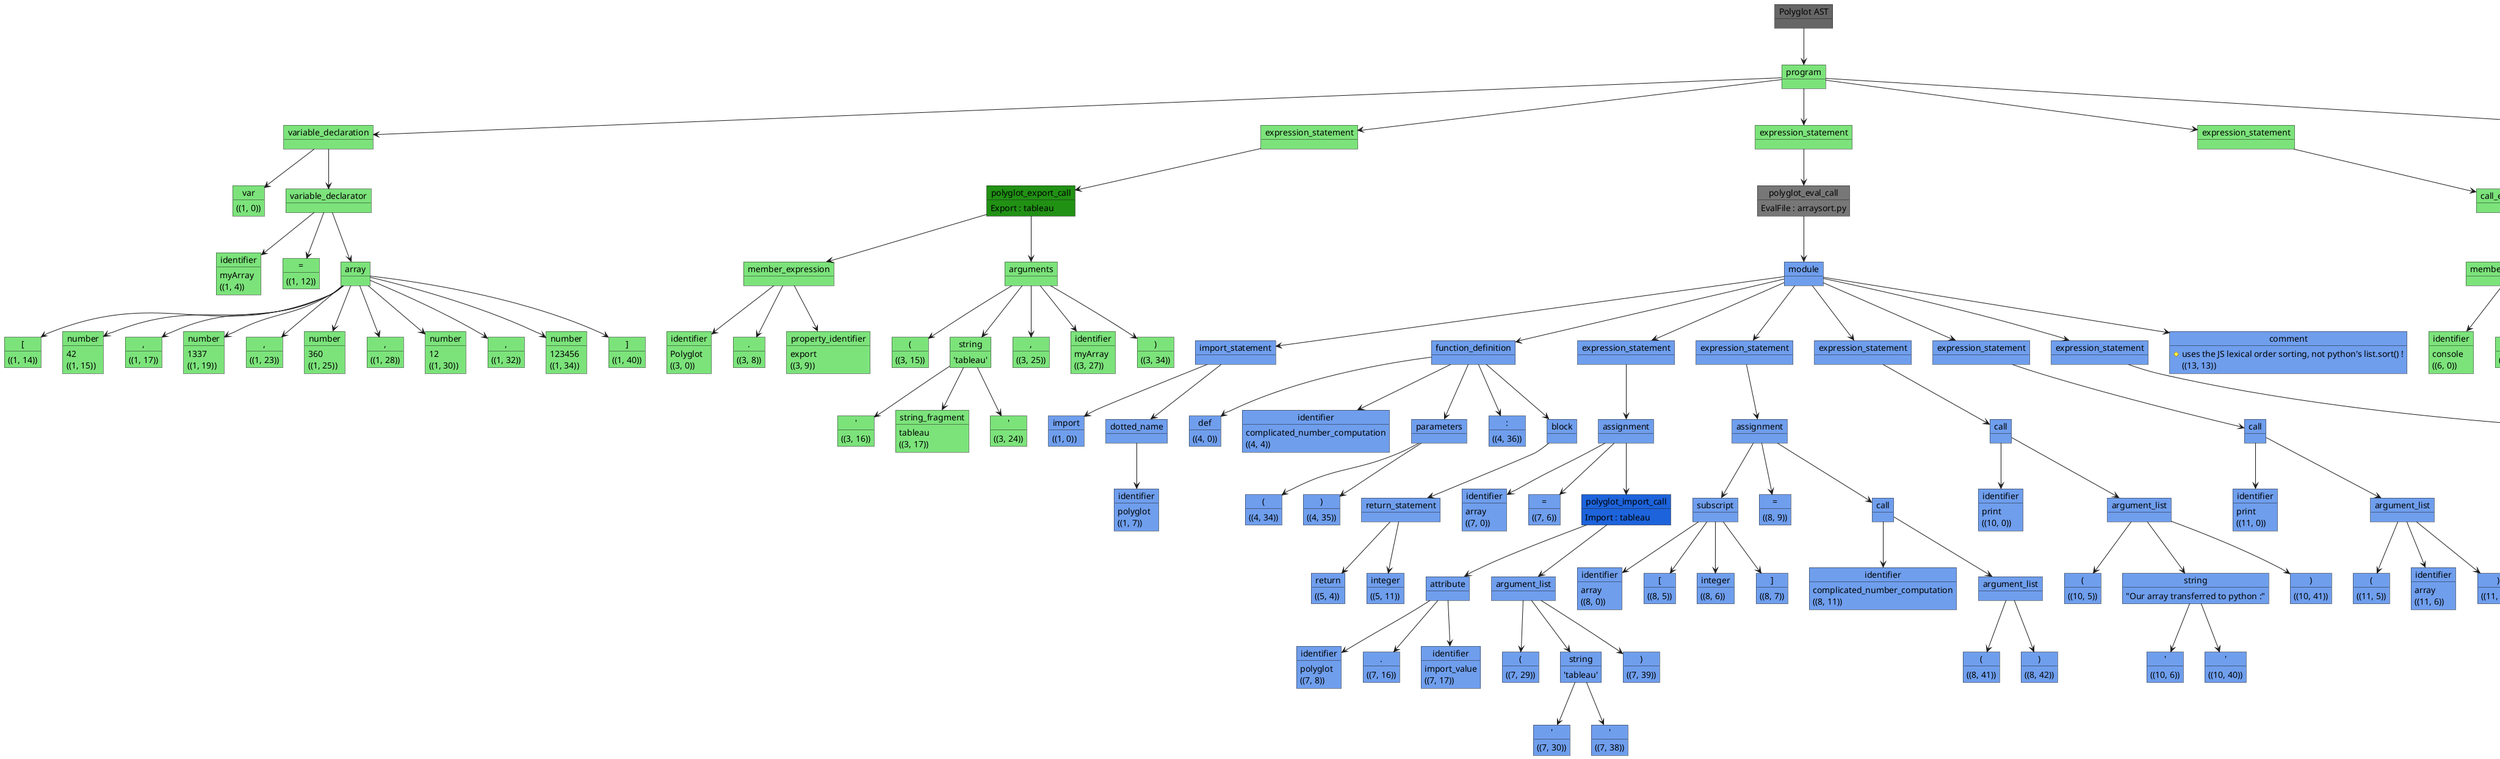 @startuml
object "Polyglot AST" as 0 #666
object "program" as 1 #7ce37b
0 -down-> 1
object "variable_declaration" as 2 #7ce37b
1 -down-> 2
object "var" as 3 #7ce37b
3 : ((1, 0))
2 -down-> 3
object "variable_declarator" as 5 #7ce37b
2 -down-> 5
object "identifier" as 6 #7ce37b
6 : myArray
6 : ((1, 4))
5 -down-> 6
object "=" as 8 #7ce37b
8 : ((1, 12))
5 -down-> 8
object "array" as 10 #7ce37b
5 -down-> 10
object "[" as 11 #7ce37b
11 : ((1, 14))
10 -down-> 11
object "number" as 13 #7ce37b
13 : 42
13 : ((1, 15))
10 -down-> 13
object "," as 15 #7ce37b
15 : ((1, 17))
10 -down-> 15
object "number" as 17 #7ce37b
17 : 1337
17 : ((1, 19))
10 -down-> 17
object "," as 19 #7ce37b
19 : ((1, 23))
10 -down-> 19
object "number" as 21 #7ce37b
21 : 360
21 : ((1, 25))
10 -down-> 21
object "," as 23 #7ce37b
23 : ((1, 28))
10 -down-> 23
object "number" as 25 #7ce37b
25 : 12
25 : ((1, 30))
10 -down-> 25
object "," as 27 #7ce37b
27 : ((1, 32))
10 -down-> 27
object "number" as 29 #7ce37b
29 : 123456
29 : ((1, 34))
10 -down-> 29
object "]" as 31 #7ce37b
31 : ((1, 40))
10 -down-> 31
object "expression_statement" as 36 #7ce37b
1 -down-> 36
object "polyglot_export_call" as 37 #219114
37 : Export : tableau
36 -down-> 37
object "member_expression" as 38 #7ce37b
37 -down-> 38
object "identifier" as 39 #7ce37b
39 : Polyglot
39 : ((3, 0))
38 -down-> 39
object "." as 41 #7ce37b
41 : ((3, 8))
38 -down-> 41
object "property_identifier" as 43 #7ce37b
43 : export
43 : ((3, 9))
38 -down-> 43
object "arguments" as 46 #7ce37b
37 -down-> 46
object "(" as 47 #7ce37b
47 : ((3, 15))
46 -down-> 47
object "string" as 49 #7ce37b
49 : 'tableau'
46 -down-> 49
object "'" as 50 #7ce37b
50 : ((3, 16))
49 -down-> 50
object "string_fragment" as 52 #7ce37b
52 : tableau
52 : ((3, 17))
49 -down-> 52
object "'" as 54 #7ce37b
54 : ((3, 24))
49 -down-> 54
object "," as 57 #7ce37b
57 : ((3, 25))
46 -down-> 57
object "identifier" as 59 #7ce37b
59 : myArray
59 : ((3, 27))
46 -down-> 59
object ")" as 61 #7ce37b
61 : ((3, 34))
46 -down-> 61
object "expression_statement" as 66 #7ce37b
1 -down-> 66
object "polyglot_eval_call" as 67 #777
67 : EvalFile : arraysort.py
66 -down-> 67
object "module" as 68 #6f9eed
67 -down-> 68
object "import_statement" as 69 #6f9eed
68 -down-> 69
object "import" as 70 #6f9eed
70 : ((1, 0))
69 -down-> 70
object "dotted_name" as 72 #6f9eed
69 -down-> 72
object "identifier" as 73 #6f9eed
73 : polyglot
73 : ((1, 7))
72 -down-> 73
object "function_definition" as 77 #6f9eed
68 -down-> 77
object "def" as 78 #6f9eed
78 : ((4, 0))
77 -down-> 78
object "identifier" as 80 #6f9eed
80 : complicated_number_computation
80 : ((4, 4))
77 -down-> 80
object "parameters" as 82 #6f9eed
77 -down-> 82
object "(" as 83 #6f9eed
83 : ((4, 34))
82 -down-> 83
object ")" as 85 #6f9eed
85 : ((4, 35))
82 -down-> 85
object ":" as 88 #6f9eed
88 : ((4, 36))
77 -down-> 88
object "block" as 90 #6f9eed
77 -down-> 90
object "return_statement" as 91 #6f9eed
90 -down-> 91
object "return" as 92 #6f9eed
92 : ((5, 4))
91 -down-> 92
object "integer" as 94 #6f9eed
94 : ((5, 11))
91 -down-> 94
object "expression_statement" as 99 #6f9eed
68 -down-> 99
object "assignment" as 100 #6f9eed
99 -down-> 100
object "identifier" as 101 #6f9eed
101 : array
101 : ((7, 0))
100 -down-> 101
object "=" as 103 #6f9eed
103 : ((7, 6))
100 -down-> 103
object "polyglot_import_call" as 105 #1d63db
105 : Import : tableau
100 -down-> 105
object "attribute" as 106 #6f9eed
105 -down-> 106
object "identifier" as 107 #6f9eed
107 : polyglot
107 : ((7, 8))
106 -down-> 107
object "." as 109 #6f9eed
109 : ((7, 16))
106 -down-> 109
object "identifier" as 111 #6f9eed
111 : import_value
111 : ((7, 17))
106 -down-> 111
object "argument_list" as 114 #6f9eed
105 -down-> 114
object "(" as 115 #6f9eed
115 : ((7, 29))
114 -down-> 115
object "string" as 117 #6f9eed
117 : 'tableau'
114 -down-> 117
object "'" as 118 #6f9eed
118 : ((7, 30))
117 -down-> 118
object "'" as 120 #6f9eed
120 : ((7, 38))
117 -down-> 120
object ")" as 123 #6f9eed
123 : ((7, 39))
114 -down-> 123
object "expression_statement" as 129 #6f9eed
68 -down-> 129
object "assignment" as 130 #6f9eed
129 -down-> 130
object "subscript" as 131 #6f9eed
130 -down-> 131
object "identifier" as 132 #6f9eed
132 : array
132 : ((8, 0))
131 -down-> 132
object "[" as 134 #6f9eed
134 : ((8, 5))
131 -down-> 134
object "integer" as 136 #6f9eed
136 : ((8, 6))
131 -down-> 136
object "]" as 138 #6f9eed
138 : ((8, 7))
131 -down-> 138
object "=" as 141 #6f9eed
141 : ((8, 9))
130 -down-> 141
object "call" as 143 #6f9eed
130 -down-> 143
object "identifier" as 144 #6f9eed
144 : complicated_number_computation
144 : ((8, 11))
143 -down-> 144
object "argument_list" as 146 #6f9eed
143 -down-> 146
object "(" as 147 #6f9eed
147 : ((8, 41))
146 -down-> 147
object ")" as 149 #6f9eed
149 : ((8, 42))
146 -down-> 149
object "expression_statement" as 155 #6f9eed
68 -down-> 155
object "call" as 156 #6f9eed
155 -down-> 156
object "identifier" as 157 #6f9eed
157 : print
157 : ((10, 0))
156 -down-> 157
object "argument_list" as 159 #6f9eed
156 -down-> 159
object "(" as 160 #6f9eed
160 : ((10, 5))
159 -down-> 160
object "string" as 162 #6f9eed
162 : "Our array transferred to python :"
159 -down-> 162
object "'" as 163 #6f9eed
163 : ((10, 6))
162 -down-> 163
object "'" as 165 #6f9eed
165 : ((10, 40))
162 -down-> 165
object ")" as 168 #6f9eed
168 : ((10, 41))
159 -down-> 168
object "expression_statement" as 173 #6f9eed
68 -down-> 173
object "call" as 174 #6f9eed
173 -down-> 174
object "identifier" as 175 #6f9eed
175 : print
175 : ((11, 0))
174 -down-> 175
object "argument_list" as 177 #6f9eed
174 -down-> 177
object "(" as 178 #6f9eed
178 : ((11, 5))
177 -down-> 178
object "identifier" as 180 #6f9eed
180 : array
180 : ((11, 6))
177 -down-> 180
object ")" as 182 #6f9eed
182 : ((11, 11))
177 -down-> 182
object "expression_statement" as 187 #6f9eed
68 -down-> 187
object "call" as 188 #6f9eed
187 -down-> 188
object "attribute" as 189 #6f9eed
188 -down-> 189
object "identifier" as 190 #6f9eed
190 : array
190 : ((13, 0))
189 -down-> 190
object "." as 192 #6f9eed
192 : ((13, 5))
189 -down-> 192
object "identifier" as 194 #6f9eed
194 : sort
194 : ((13, 6))
189 -down-> 194
object "argument_list" as 197 #6f9eed
188 -down-> 197
object "(" as 198 #6f9eed
198 : ((13, 10))
197 -down-> 198
object ")" as 200 #6f9eed
200 : ((13, 11))
197 -down-> 200
object "comment" as 205 #6f9eed
205 : # uses the JS lexical order sorting, not python's list.sort() !
205 : ((13, 13))
68 -down-> 205
object "expression_statement" as 210 #7ce37b
1 -down-> 210
object "call_expression" as 211 #7ce37b
210 -down-> 211
object "member_expression" as 212 #7ce37b
211 -down-> 212
object "identifier" as 213 #7ce37b
213 : console
213 : ((6, 0))
212 -down-> 213
object "." as 215 #7ce37b
215 : ((6, 7))
212 -down-> 215
object "property_identifier" as 217 #7ce37b
217 : log
217 : ((6, 8))
212 -down-> 217
object "arguments" as 220 #7ce37b
211 -down-> 220
object "(" as 221 #7ce37b
221 : ((6, 11))
220 -down-> 221
object "string" as 223 #7ce37b
223 : "Displaying the array in JS again after it was 'sorted' in python :"
220 -down-> 223
object "'" as 224 #7ce37b
224 : ((6, 12))
223 -down-> 224
object "string_fragment" as 226 #7ce37b
226 : Displaying the array in JS again after it was 'sorted' in python :
226 : ((6, 13))
223 -down-> 226
object "'" as 228 #7ce37b
228 : ((6, 79))
223 -down-> 228
object ")" as 231 #7ce37b
231 : ((6, 80))
220 -down-> 231
object "expression_statement" as 236 #7ce37b
1 -down-> 236
object "call_expression" as 237 #7ce37b
236 -down-> 237
object "member_expression" as 238 #7ce37b
237 -down-> 238
object "identifier" as 239 #7ce37b
239 : console
239 : ((7, 0))
238 -down-> 239
object "." as 241 #7ce37b
241 : ((7, 7))
238 -down-> 241
object "property_identifier" as 243 #7ce37b
243 : log
243 : ((7, 8))
238 -down-> 243
object "arguments" as 246 #7ce37b
237 -down-> 246
object "(" as 247 #7ce37b
247 : ((7, 11))
246 -down-> 247
object "identifier" as 249 #7ce37b
249 : myArray
249 : ((7, 12))
246 -down-> 249
object ")" as 251 #7ce37b
251 : ((7, 19))
246 -down-> 251
@enduml